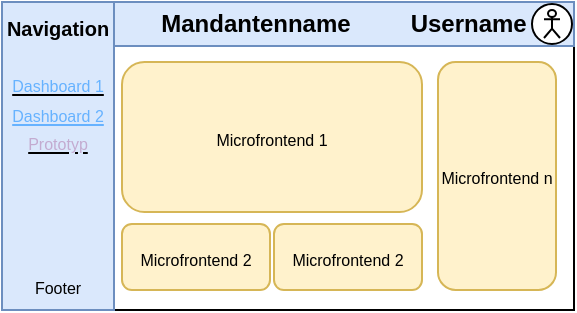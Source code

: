 <mxfile version="19.0.3" type="device"><diagram id="r1WD3-o4Jgxq76C0UUrf" name="Page-1"><mxGraphModel dx="395" dy="240" grid="0" gridSize="10" guides="1" tooltips="1" connect="1" arrows="1" fold="1" page="1" pageScale="1" pageWidth="300" pageHeight="200" math="0" shadow="0"><root><mxCell id="0"/><mxCell id="1" parent="0"/><mxCell id="i6t6LZcdfvgkBzxrGeXP-1" value="" style="rounded=0;whiteSpace=wrap;html=1;" parent="1" vertex="1"><mxGeometry x="8" y="16" width="286" height="154" as="geometry"/></mxCell><mxCell id="i6t6LZcdfvgkBzxrGeXP-2" value="&lt;font&gt;&lt;b&gt;&lt;font style=&quot;font-size: 10px&quot;&gt;Navigation&lt;/font&gt;&lt;br&gt;&lt;/b&gt;&lt;br&gt;&lt;u&gt;&lt;font color=&quot;#66b2ff&quot;&gt;&lt;span style=&quot;font-size: 8px&quot;&gt;Dashboard 1&lt;/span&gt;&lt;br&gt;&lt;/font&gt;&lt;/u&gt;&lt;/font&gt;&lt;font style=&quot;font-size: 8px&quot;&gt;&lt;u style=&quot;color: rgb(102 , 178 , 255)&quot;&gt;Dashboard 2&lt;/u&gt;&lt;br&gt;&lt;u&gt;&lt;font color=&quot;#c3abd0&quot;&gt;Prototyp&lt;/font&gt;&lt;/u&gt;&lt;br&gt;&lt;br&gt;&lt;br&gt;&lt;br&gt;&lt;br&gt;Footer&lt;br&gt;&lt;/font&gt;" style="rounded=0;whiteSpace=wrap;html=1;fillColor=#dae8fc;strokeColor=#6c8ebf;" parent="1" vertex="1"><mxGeometry x="8" y="16" width="56" height="154" as="geometry"/></mxCell><mxCell id="i6t6LZcdfvgkBzxrGeXP-3" value="&lt;b&gt;Mandantenname&amp;nbsp; &amp;nbsp; &amp;nbsp; &amp;nbsp; &amp;nbsp;Username&lt;/b&gt;" style="rounded=0;whiteSpace=wrap;html=1;fillColor=#dae8fc;strokeColor=#6c8ebf;" parent="1" vertex="1"><mxGeometry x="64" y="16" width="230" height="22" as="geometry"/></mxCell><mxCell id="i6t6LZcdfvgkBzxrGeXP-4" value="" style="ellipse;whiteSpace=wrap;html=1;aspect=fixed;" parent="1" vertex="1"><mxGeometry x="273" y="17" width="20" height="20" as="geometry"/></mxCell><mxCell id="i6t6LZcdfvgkBzxrGeXP-5" value="" style="shape=umlActor;verticalLabelPosition=bottom;verticalAlign=top;html=1;outlineConnect=0;" parent="1" vertex="1"><mxGeometry x="279" y="20" width="8" height="14" as="geometry"/></mxCell><mxCell id="i6t6LZcdfvgkBzxrGeXP-6" value="&lt;font style=&quot;font-size: 8px&quot;&gt;Microfrontend n&lt;/font&gt;" style="rounded=1;whiteSpace=wrap;html=1;fontSize=10;fillColor=#fff2cc;strokeColor=#d6b656;" parent="1" vertex="1"><mxGeometry x="226" y="46" width="59" height="114" as="geometry"/></mxCell><mxCell id="i6t6LZcdfvgkBzxrGeXP-7" value="&lt;font style=&quot;font-size: 8px&quot;&gt;Microfrontend 1&lt;/font&gt;" style="rounded=1;whiteSpace=wrap;html=1;fontSize=10;fillColor=#fff2cc;strokeColor=#d6b656;" parent="1" vertex="1"><mxGeometry x="68" y="46" width="150" height="75" as="geometry"/></mxCell><mxCell id="i6t6LZcdfvgkBzxrGeXP-8" value="&lt;font style=&quot;font-size: 8px&quot;&gt;Microfrontend 2&lt;/font&gt;" style="rounded=1;whiteSpace=wrap;html=1;fontSize=10;fillColor=#fff2cc;strokeColor=#d6b656;" parent="1" vertex="1"><mxGeometry x="68" y="127" width="74" height="33" as="geometry"/></mxCell><mxCell id="ClZOhiePvMw8l7FrxD8b-2" value="&lt;font style=&quot;font-size: 8px&quot;&gt;Microfrontend 2&lt;/font&gt;" style="rounded=1;whiteSpace=wrap;html=1;fontSize=10;fillColor=#fff2cc;strokeColor=#d6b656;" parent="1" vertex="1"><mxGeometry x="144" y="127" width="74" height="33" as="geometry"/></mxCell></root></mxGraphModel></diagram></mxfile>